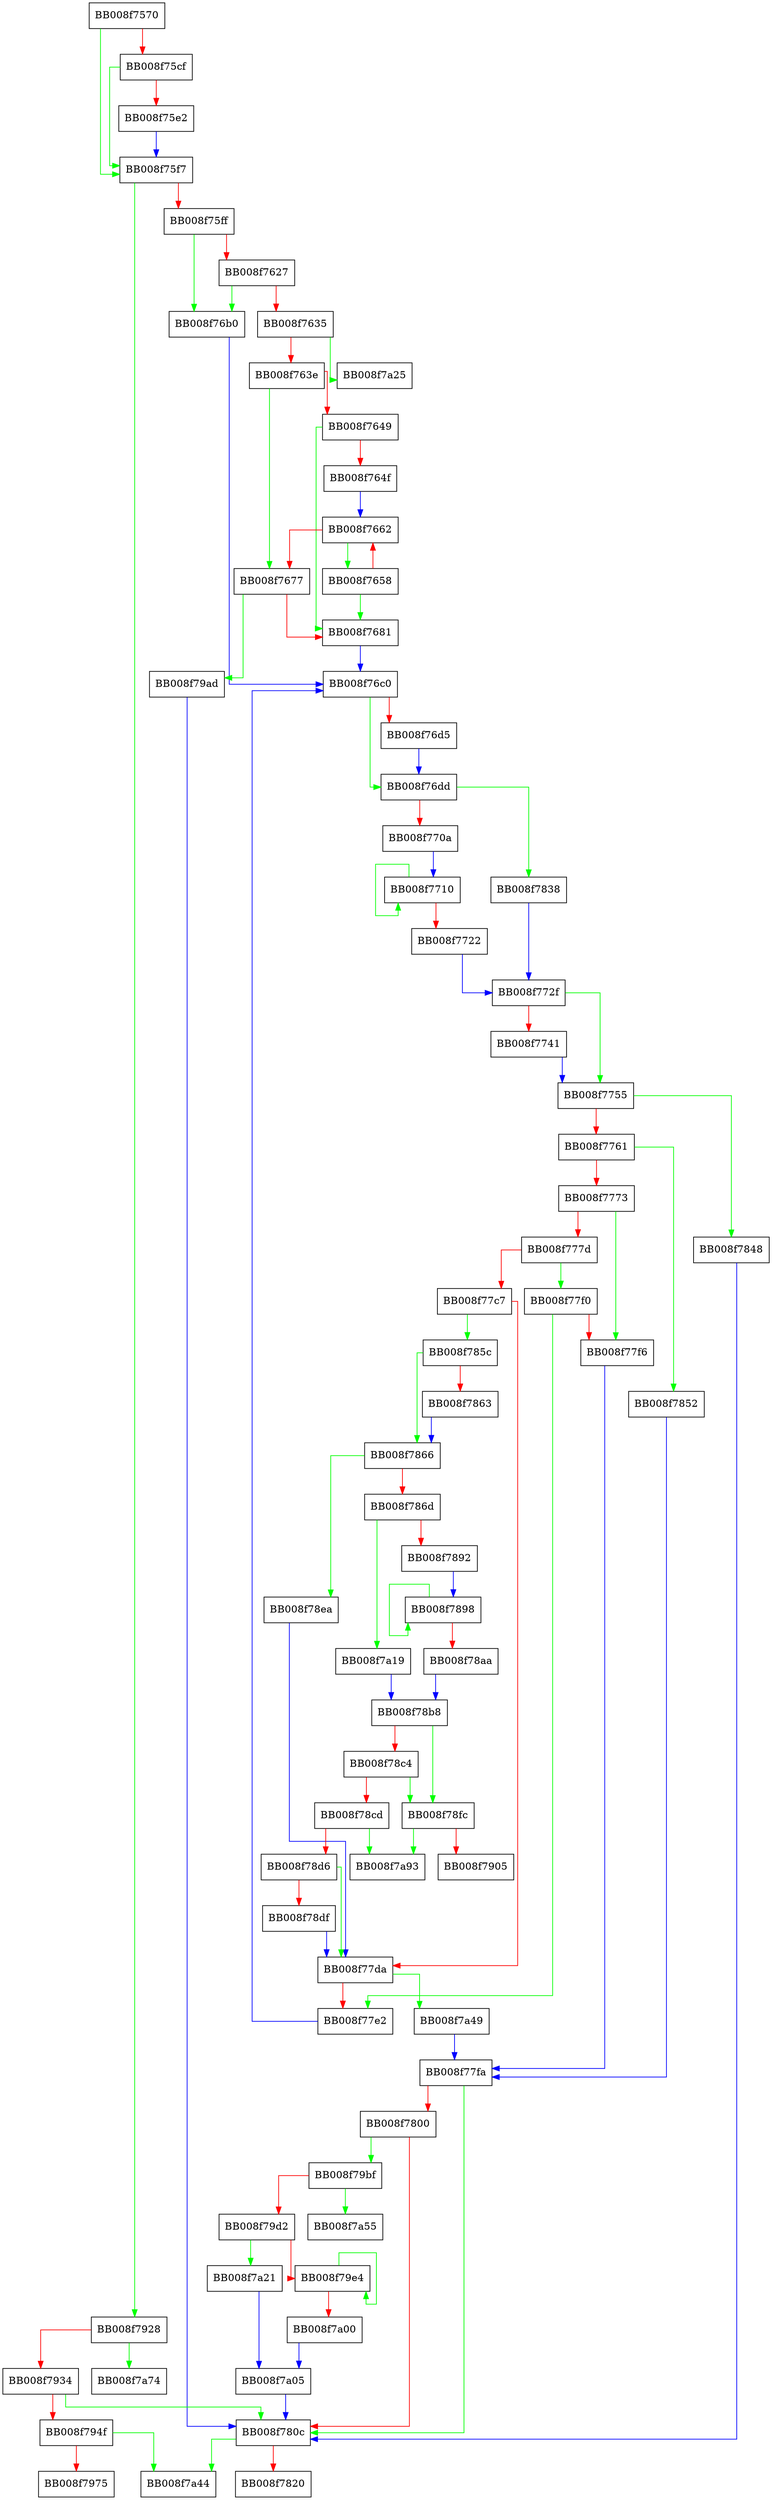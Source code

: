digraph __gconv_transform_internal_ucs4 {
  node [shape="box"];
  graph [splines=ortho];
  BB008f7570 -> BB008f75f7 [color="green"];
  BB008f7570 -> BB008f75cf [color="red"];
  BB008f75cf -> BB008f75f7 [color="green"];
  BB008f75cf -> BB008f75e2 [color="red"];
  BB008f75e2 -> BB008f75f7 [color="blue"];
  BB008f75f7 -> BB008f7928 [color="green"];
  BB008f75f7 -> BB008f75ff [color="red"];
  BB008f75ff -> BB008f76b0 [color="green"];
  BB008f75ff -> BB008f7627 [color="red"];
  BB008f7627 -> BB008f76b0 [color="green"];
  BB008f7627 -> BB008f7635 [color="red"];
  BB008f7635 -> BB008f7a25 [color="green"];
  BB008f7635 -> BB008f763e [color="red"];
  BB008f763e -> BB008f7677 [color="green"];
  BB008f763e -> BB008f7649 [color="red"];
  BB008f7649 -> BB008f7681 [color="green"];
  BB008f7649 -> BB008f764f [color="red"];
  BB008f764f -> BB008f7662 [color="blue"];
  BB008f7658 -> BB008f7681 [color="green"];
  BB008f7658 -> BB008f7662 [color="red"];
  BB008f7662 -> BB008f7658 [color="green"];
  BB008f7662 -> BB008f7677 [color="red"];
  BB008f7677 -> BB008f79ad [color="green"];
  BB008f7677 -> BB008f7681 [color="red"];
  BB008f7681 -> BB008f76c0 [color="blue"];
  BB008f76b0 -> BB008f76c0 [color="blue"];
  BB008f76c0 -> BB008f76dd [color="green"];
  BB008f76c0 -> BB008f76d5 [color="red"];
  BB008f76d5 -> BB008f76dd [color="blue"];
  BB008f76dd -> BB008f7838 [color="green"];
  BB008f76dd -> BB008f770a [color="red"];
  BB008f770a -> BB008f7710 [color="blue"];
  BB008f7710 -> BB008f7710 [color="green"];
  BB008f7710 -> BB008f7722 [color="red"];
  BB008f7722 -> BB008f772f [color="blue"];
  BB008f772f -> BB008f7755 [color="green"];
  BB008f772f -> BB008f7741 [color="red"];
  BB008f7741 -> BB008f7755 [color="blue"];
  BB008f7755 -> BB008f7848 [color="green"];
  BB008f7755 -> BB008f7761 [color="red"];
  BB008f7761 -> BB008f7852 [color="green"];
  BB008f7761 -> BB008f7773 [color="red"];
  BB008f7773 -> BB008f77f6 [color="green"];
  BB008f7773 -> BB008f777d [color="red"];
  BB008f777d -> BB008f77f0 [color="green"];
  BB008f777d -> BB008f77c7 [color="red"];
  BB008f77c7 -> BB008f785c [color="green"];
  BB008f77c7 -> BB008f77da [color="red"];
  BB008f77da -> BB008f7a49 [color="green"];
  BB008f77da -> BB008f77e2 [color="red"];
  BB008f77e2 -> BB008f76c0 [color="blue"];
  BB008f77f0 -> BB008f77e2 [color="green"];
  BB008f77f0 -> BB008f77f6 [color="red"];
  BB008f77f6 -> BB008f77fa [color="blue"];
  BB008f77fa -> BB008f780c [color="green"];
  BB008f77fa -> BB008f7800 [color="red"];
  BB008f7800 -> BB008f79bf [color="green"];
  BB008f7800 -> BB008f780c [color="red"];
  BB008f780c -> BB008f7a44 [color="green"];
  BB008f780c -> BB008f7820 [color="red"];
  BB008f7838 -> BB008f772f [color="blue"];
  BB008f7848 -> BB008f780c [color="blue"];
  BB008f7852 -> BB008f77fa [color="blue"];
  BB008f785c -> BB008f7866 [color="green"];
  BB008f785c -> BB008f7863 [color="red"];
  BB008f7863 -> BB008f7866 [color="blue"];
  BB008f7866 -> BB008f78ea [color="green"];
  BB008f7866 -> BB008f786d [color="red"];
  BB008f786d -> BB008f7a19 [color="green"];
  BB008f786d -> BB008f7892 [color="red"];
  BB008f7892 -> BB008f7898 [color="blue"];
  BB008f7898 -> BB008f7898 [color="green"];
  BB008f7898 -> BB008f78aa [color="red"];
  BB008f78aa -> BB008f78b8 [color="blue"];
  BB008f78b8 -> BB008f78fc [color="green"];
  BB008f78b8 -> BB008f78c4 [color="red"];
  BB008f78c4 -> BB008f78fc [color="green"];
  BB008f78c4 -> BB008f78cd [color="red"];
  BB008f78cd -> BB008f7a93 [color="green"];
  BB008f78cd -> BB008f78d6 [color="red"];
  BB008f78d6 -> BB008f77da [color="green"];
  BB008f78d6 -> BB008f78df [color="red"];
  BB008f78df -> BB008f77da [color="blue"];
  BB008f78ea -> BB008f77da [color="blue"];
  BB008f78fc -> BB008f7a93 [color="green"];
  BB008f78fc -> BB008f7905 [color="red"];
  BB008f7928 -> BB008f7a74 [color="green"];
  BB008f7928 -> BB008f7934 [color="red"];
  BB008f7934 -> BB008f780c [color="green"];
  BB008f7934 -> BB008f794f [color="red"];
  BB008f794f -> BB008f7a44 [color="green"];
  BB008f794f -> BB008f7975 [color="red"];
  BB008f79ad -> BB008f780c [color="blue"];
  BB008f79bf -> BB008f7a55 [color="green"];
  BB008f79bf -> BB008f79d2 [color="red"];
  BB008f79d2 -> BB008f7a21 [color="green"];
  BB008f79d2 -> BB008f79e4 [color="red"];
  BB008f79e4 -> BB008f79e4 [color="green"];
  BB008f79e4 -> BB008f7a00 [color="red"];
  BB008f7a00 -> BB008f7a05 [color="blue"];
  BB008f7a05 -> BB008f780c [color="blue"];
  BB008f7a19 -> BB008f78b8 [color="blue"];
  BB008f7a21 -> BB008f7a05 [color="blue"];
  BB008f7a49 -> BB008f77fa [color="blue"];
}